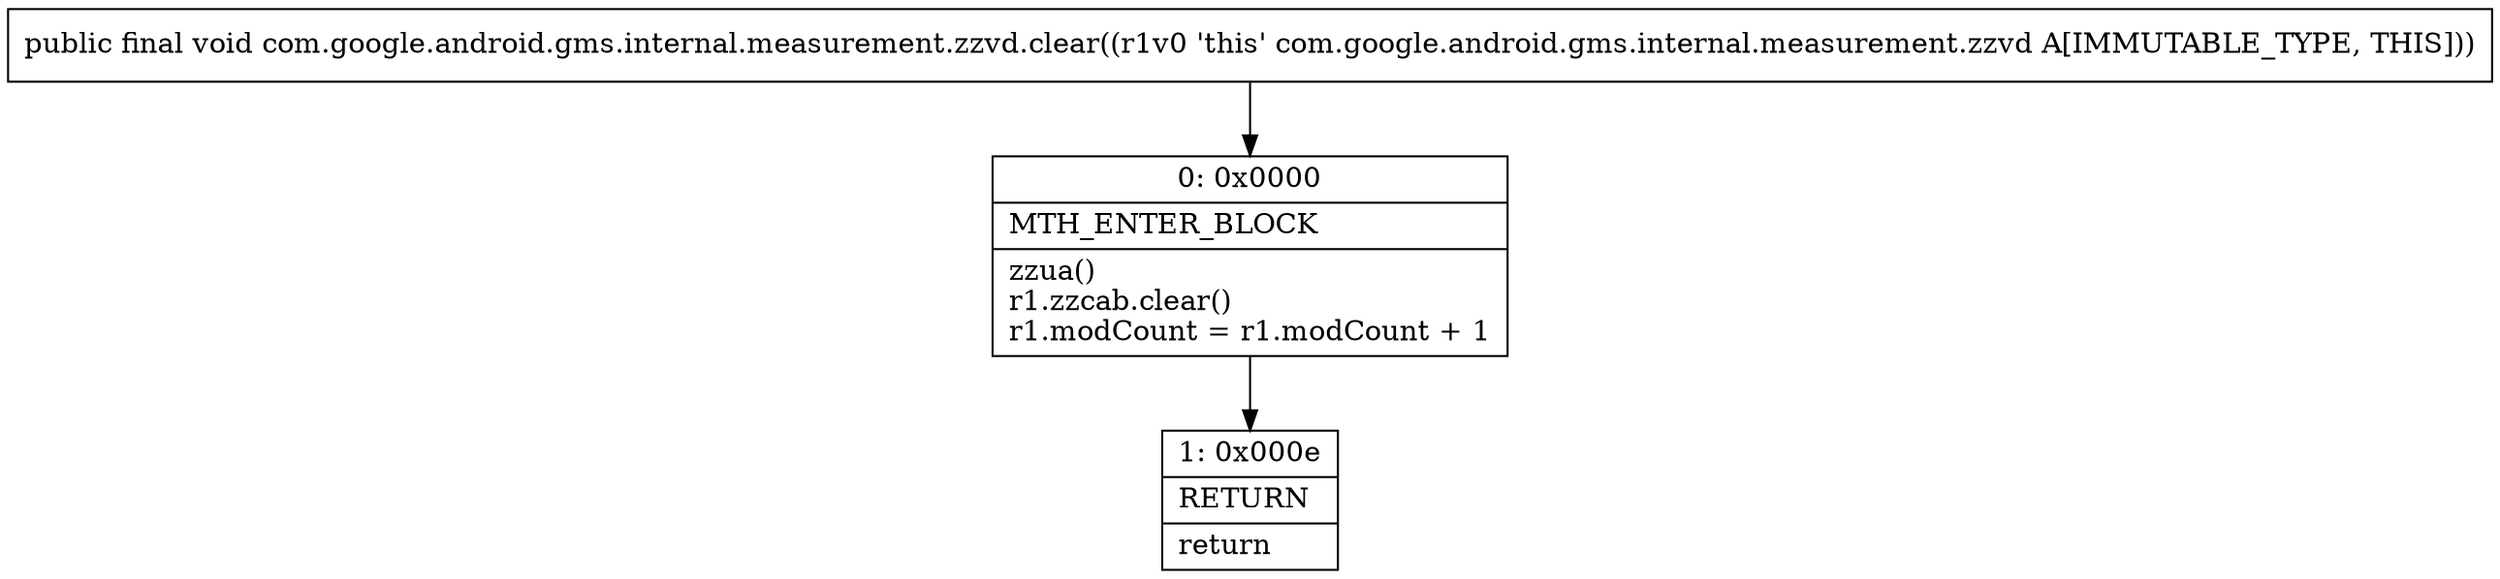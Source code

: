 digraph "CFG forcom.google.android.gms.internal.measurement.zzvd.clear()V" {
Node_0 [shape=record,label="{0\:\ 0x0000|MTH_ENTER_BLOCK\l|zzua()\lr1.zzcab.clear()\lr1.modCount = r1.modCount + 1\l}"];
Node_1 [shape=record,label="{1\:\ 0x000e|RETURN\l|return\l}"];
MethodNode[shape=record,label="{public final void com.google.android.gms.internal.measurement.zzvd.clear((r1v0 'this' com.google.android.gms.internal.measurement.zzvd A[IMMUTABLE_TYPE, THIS])) }"];
MethodNode -> Node_0;
Node_0 -> Node_1;
}

